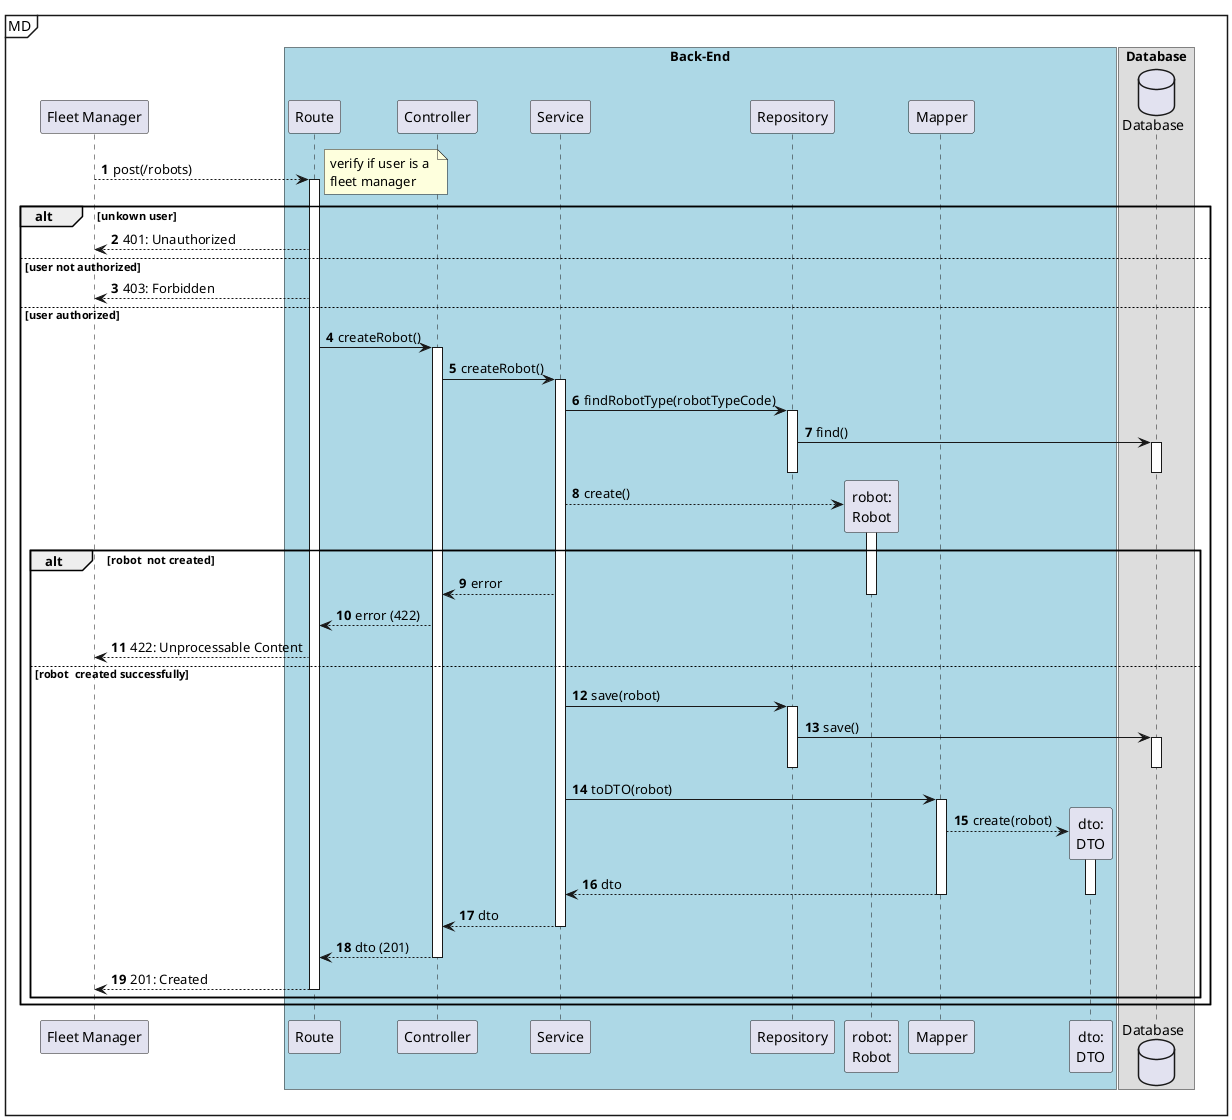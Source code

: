 @startuml
autonumber

participant "Fleet Manager" as ui
mainframe MD
box "Back-End" #LightBlue

participant "Route" as r
participant "Controller" as ctrl
participant "Service" as svc
participant "Repository" as repo

participant "robot:\nRobot" as b
participant "Mapper" as map
participant "dto:\nDTO" as dto
end box
box "Database"
    database "Database" as db
end box

ui --> r : post(/robots)
activate r
    note right : verify if user is a \nfleet manager
    alt unkown user
        r --> ui : 401: Unauthorized
    else user not authorized
        r --> ui : 403: Forbidden
    else user authorized

    r -> ctrl : createRobot()
    activate ctrl
        ctrl -> svc : createRobot()
        activate svc
            svc -> repo : findRobotType(robotTypeCode)
            activate repo
                repo -> db : find()
                activate db
                deactivate db
            deactivate repo

            svc --> b ** : create()
            activate b

            alt robot  not created
                svc --> ctrl : error
                deactivate b
                ctrl --> r : error (422)
                r --> ui : 422: Unprocessable Content
            else robot  created successfully
            svc -> repo : save(robot)
            activate repo
                repo -> db : save()
                activate db
                deactivate db
            deactivate repo

            svc -> map : toDTO(robot)
            activate map
                map --> dto **: create(robot)
                activate dto

                map --> svc : dto
                deactivate dto
            deactivate map

            svc --> ctrl : dto
        deactivate svc

        ctrl --> r : dto (201)
    deactivate ctrl
    r --> ui: 201: Created
deactivate r

end
end

@enduml
